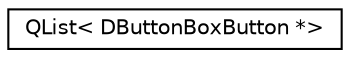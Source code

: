 digraph "类继承关系图"
{
  edge [fontname="Helvetica",fontsize="10",labelfontname="Helvetica",labelfontsize="10"];
  node [fontname="Helvetica",fontsize="10",shape=record];
  rankdir="LR";
  Node0 [label="QList\< DButtonBoxButton *\>",height=0.2,width=0.4,color="black", fillcolor="white", style="filled",URL="$class_q_list.html"];
}
